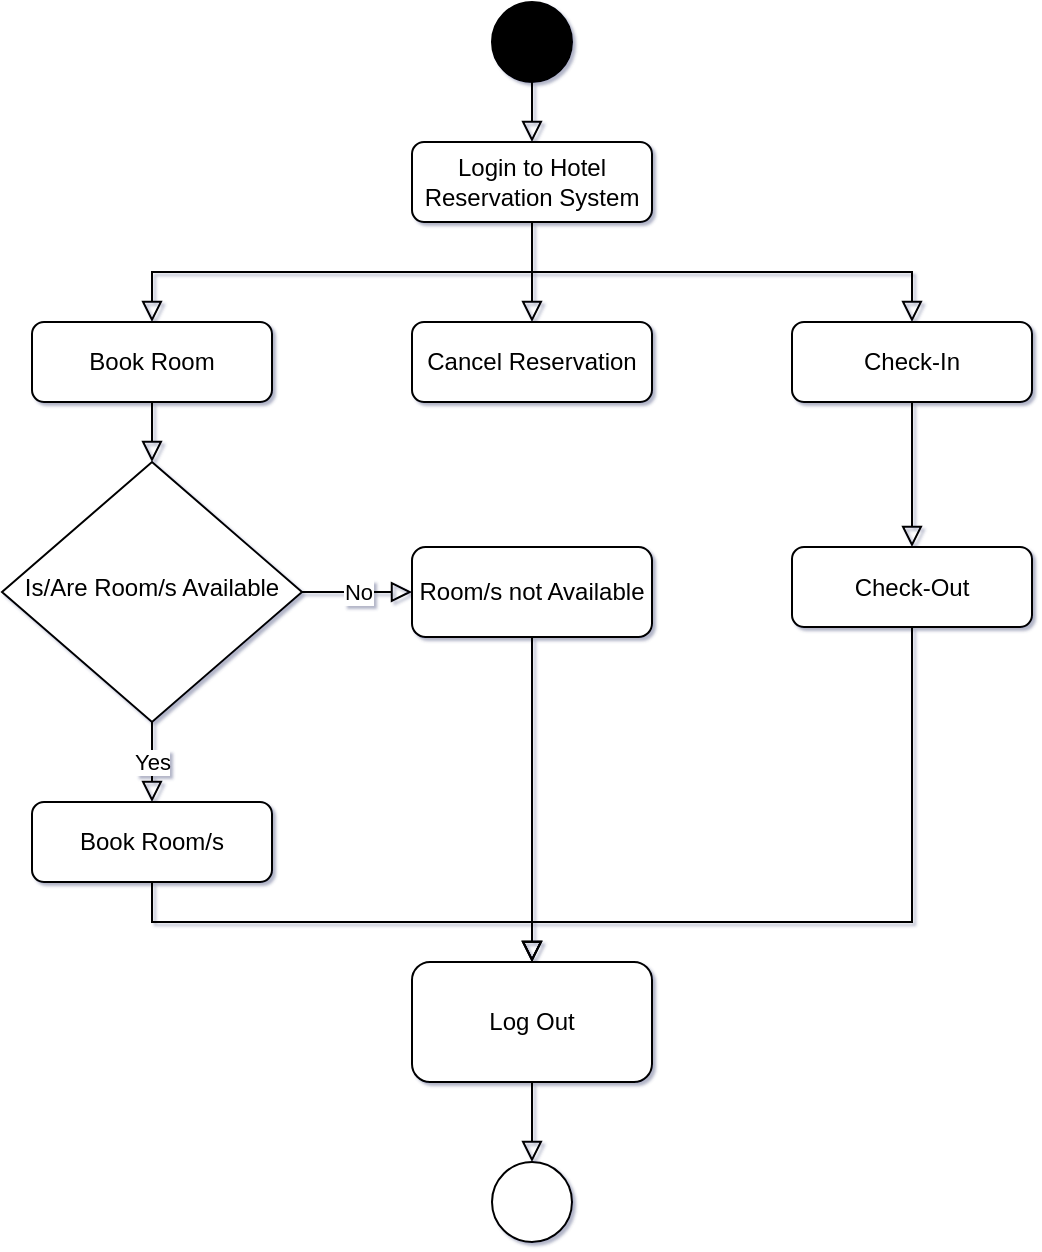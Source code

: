 <mxfile version="14.5.1" type="github">
  <diagram id="C5RBs43oDa-KdzZeNtuy" name="Page-1">
    <mxGraphModel dx="1303" dy="792" grid="1" gridSize="10" guides="1" tooltips="1" connect="1" arrows="1" fold="1" page="1" pageScale="1" pageWidth="827" pageHeight="1169" background="#ffffff" math="0" shadow="1">
      <root>
        <mxCell id="WIyWlLk6GJQsqaUBKTNV-0" />
        <mxCell id="WIyWlLk6GJQsqaUBKTNV-1" parent="WIyWlLk6GJQsqaUBKTNV-0" />
        <mxCell id="jsuH5JhSb8uhTb2a4smj-1" value="" style="rounded=0;html=1;jettySize=auto;orthogonalLoop=1;fontSize=11;endArrow=block;endFill=0;endSize=8;strokeWidth=1;shadow=0;labelBackgroundColor=none;edgeStyle=elbowEdgeStyle;entryX=0.5;entryY=0;entryDx=0;entryDy=0;elbow=vertical;labelBorderColor=none;" edge="1" parent="WIyWlLk6GJQsqaUBKTNV-1" source="jsuH5JhSb8uhTb2a4smj-2" target="jsuH5JhSb8uhTb2a4smj-13">
          <mxGeometry relative="1" as="geometry">
            <mxPoint x="301" y="250" as="targetPoint" />
          </mxGeometry>
        </mxCell>
        <mxCell id="jsuH5JhSb8uhTb2a4smj-33" value="" style="edgeStyle=elbowEdgeStyle;orthogonalLoop=1;jettySize=auto;html=1;rounded=0;elbow=vertical;shadow=0;strokeWidth=1;labelBackgroundColor=none;endFill=0;endArrow=block;endSize=8;labelBorderColor=none;" edge="1" parent="WIyWlLk6GJQsqaUBKTNV-1" source="jsuH5JhSb8uhTb2a4smj-2" target="jsuH5JhSb8uhTb2a4smj-32">
          <mxGeometry relative="1" as="geometry" />
        </mxCell>
        <mxCell id="jsuH5JhSb8uhTb2a4smj-2" value="Login to Hotel Reservation System" style="rounded=1;whiteSpace=wrap;html=1;fontSize=12;glass=0;strokeWidth=1;shadow=0;labelBorderColor=none;" vertex="1" parent="WIyWlLk6GJQsqaUBKTNV-1">
          <mxGeometry x="361" y="180" width="120" height="40" as="geometry" />
        </mxCell>
        <mxCell id="jsuH5JhSb8uhTb2a4smj-42" value="" style="edgeStyle=elbowEdgeStyle;rounded=0;jumpStyle=gap;orthogonalLoop=1;jettySize=auto;elbow=vertical;html=1;strokeColor=#000000;shadow=0;strokeWidth=1;labelBackgroundColor=none;endFill=0;endArrow=block;endSize=8;labelBorderColor=none;" edge="1" parent="WIyWlLk6GJQsqaUBKTNV-1" source="jsuH5JhSb8uhTb2a4smj-10" target="jsuH5JhSb8uhTb2a4smj-41">
          <mxGeometry relative="1" as="geometry" />
        </mxCell>
        <mxCell id="jsuH5JhSb8uhTb2a4smj-10" value="Book Room/s" style="rounded=1;whiteSpace=wrap;html=1;fontSize=12;glass=0;strokeWidth=1;shadow=0;labelBorderColor=none;" vertex="1" parent="WIyWlLk6GJQsqaUBKTNV-1">
          <mxGeometry x="171" y="510" width="120" height="40" as="geometry" />
        </mxCell>
        <mxCell id="jsuH5JhSb8uhTb2a4smj-12" value="" style="rounded=0;html=1;jettySize=auto;orthogonalLoop=1;fontSize=11;endArrow=block;endFill=0;endSize=8;strokeWidth=1;shadow=0;labelBackgroundColor=none;edgeStyle=orthogonalEdgeStyle;exitX=0.5;exitY=1;exitDx=0;exitDy=0;labelBorderColor=none;" edge="1" parent="WIyWlLk6GJQsqaUBKTNV-1" source="jsuH5JhSb8uhTb2a4smj-2" target="jsuH5JhSb8uhTb2a4smj-14">
          <mxGeometry relative="1" as="geometry">
            <mxPoint x="341" y="230" as="sourcePoint" />
            <mxPoint x="441" y="250" as="targetPoint" />
          </mxGeometry>
        </mxCell>
        <mxCell id="jsuH5JhSb8uhTb2a4smj-17" style="edgeStyle=orthogonalEdgeStyle;rounded=0;orthogonalLoop=1;jettySize=auto;html=1;exitX=0.5;exitY=1;exitDx=0;exitDy=0;entryX=0.5;entryY=0;entryDx=0;entryDy=0;shadow=0;strokeWidth=1;labelBackgroundColor=none;endFill=0;endArrow=block;endSize=8;labelBorderColor=none;" edge="1" parent="WIyWlLk6GJQsqaUBKTNV-1" source="jsuH5JhSb8uhTb2a4smj-13" target="jsuH5JhSb8uhTb2a4smj-15">
          <mxGeometry relative="1" as="geometry" />
        </mxCell>
        <mxCell id="jsuH5JhSb8uhTb2a4smj-13" value="Book Room&lt;br&gt;" style="rounded=1;whiteSpace=wrap;html=1;fontSize=12;glass=0;strokeWidth=1;shadow=0;labelBorderColor=none;" vertex="1" parent="WIyWlLk6GJQsqaUBKTNV-1">
          <mxGeometry x="171" y="270" width="120" height="40" as="geometry" />
        </mxCell>
        <mxCell id="jsuH5JhSb8uhTb2a4smj-14" value="Cancel Reservation" style="rounded=1;whiteSpace=wrap;html=1;fontSize=12;glass=0;strokeWidth=1;shadow=0;labelBorderColor=none;" vertex="1" parent="WIyWlLk6GJQsqaUBKTNV-1">
          <mxGeometry x="361" y="270" width="120" height="40" as="geometry" />
        </mxCell>
        <mxCell id="jsuH5JhSb8uhTb2a4smj-15" value="Is/Are Room/s Available" style="rhombus;whiteSpace=wrap;html=1;shadow=0;fontFamily=Helvetica;fontSize=12;align=center;strokeWidth=1;spacing=6;spacingTop=-4;labelBorderColor=none;" vertex="1" parent="WIyWlLk6GJQsqaUBKTNV-1">
          <mxGeometry x="156" y="340" width="150" height="130" as="geometry" />
        </mxCell>
        <mxCell id="jsuH5JhSb8uhTb2a4smj-23" value="" style="endArrow=block;html=1;exitX=1;exitY=0.5;exitDx=0;exitDy=0;entryX=0;entryY=0.5;entryDx=0;entryDy=0;rounded=0;shadow=0;strokeWidth=1;labelBackgroundColor=none;endFill=0;endSize=8;labelBorderColor=none;" edge="1" parent="WIyWlLk6GJQsqaUBKTNV-1" source="jsuH5JhSb8uhTb2a4smj-15" target="jsuH5JhSb8uhTb2a4smj-28">
          <mxGeometry relative="1" as="geometry">
            <mxPoint x="311" y="430" as="sourcePoint" />
            <mxPoint x="361.0" y="385" as="targetPoint" />
          </mxGeometry>
        </mxCell>
        <mxCell id="jsuH5JhSb8uhTb2a4smj-24" value="No" style="edgeLabel;resizable=0;html=1;align=center;verticalAlign=middle;labelBorderColor=none;" connectable="0" vertex="1" parent="jsuH5JhSb8uhTb2a4smj-23">
          <mxGeometry relative="1" as="geometry" />
        </mxCell>
        <mxCell id="jsuH5JhSb8uhTb2a4smj-26" value="" style="endArrow=block;html=1;exitX=0.5;exitY=1;exitDx=0;exitDy=0;entryX=0.5;entryY=0;entryDx=0;entryDy=0;rounded=0;shadow=0;strokeWidth=1;labelBackgroundColor=none;endFill=0;endSize=8;labelBorderColor=none;" edge="1" parent="WIyWlLk6GJQsqaUBKTNV-1" source="jsuH5JhSb8uhTb2a4smj-15" target="jsuH5JhSb8uhTb2a4smj-10">
          <mxGeometry relative="1" as="geometry">
            <mxPoint x="226.0" y="480" as="sourcePoint" />
            <mxPoint x="231" y="490" as="targetPoint" />
            <Array as="points">
              <mxPoint x="231" y="470" />
            </Array>
          </mxGeometry>
        </mxCell>
        <mxCell id="jsuH5JhSb8uhTb2a4smj-27" value="Yes" style="edgeLabel;resizable=0;html=1;align=center;verticalAlign=middle;labelBorderColor=none;" connectable="0" vertex="1" parent="jsuH5JhSb8uhTb2a4smj-26">
          <mxGeometry relative="1" as="geometry" />
        </mxCell>
        <mxCell id="jsuH5JhSb8uhTb2a4smj-28" value="Room/s not Available" style="rounded=1;whiteSpace=wrap;html=1;fontSize=12;glass=0;strokeWidth=1;shadow=0;labelBorderColor=none;" vertex="1" parent="WIyWlLk6GJQsqaUBKTNV-1">
          <mxGeometry x="361" y="382.5" width="120" height="45" as="geometry" />
        </mxCell>
        <mxCell id="jsuH5JhSb8uhTb2a4smj-35" value="" style="edgeStyle=elbowEdgeStyle;rounded=0;orthogonalLoop=1;jettySize=auto;elbow=vertical;html=1;strokeColor=#000000;shadow=0;strokeWidth=1;labelBackgroundColor=none;endFill=0;endArrow=block;endSize=8;labelBorderColor=none;" edge="1" parent="WIyWlLk6GJQsqaUBKTNV-1" source="jsuH5JhSb8uhTb2a4smj-32" target="jsuH5JhSb8uhTb2a4smj-34">
          <mxGeometry relative="1" as="geometry" />
        </mxCell>
        <mxCell id="jsuH5JhSb8uhTb2a4smj-32" value="Check-In" style="whiteSpace=wrap;html=1;rounded=1;shadow=0;strokeWidth=1;glass=0;labelBorderColor=none;" vertex="1" parent="WIyWlLk6GJQsqaUBKTNV-1">
          <mxGeometry x="551" y="270" width="120" height="40" as="geometry" />
        </mxCell>
        <mxCell id="jsuH5JhSb8uhTb2a4smj-34" value="Check-Out" style="whiteSpace=wrap;html=1;rounded=1;shadow=0;strokeWidth=1;glass=0;labelBorderColor=none;" vertex="1" parent="WIyWlLk6GJQsqaUBKTNV-1">
          <mxGeometry x="551" y="382.5" width="120" height="40" as="geometry" />
        </mxCell>
        <mxCell id="jsuH5JhSb8uhTb2a4smj-53" style="edgeStyle=elbowEdgeStyle;rounded=0;jumpStyle=gap;orthogonalLoop=1;jettySize=auto;elbow=vertical;html=1;exitX=0.5;exitY=1;exitDx=0;exitDy=0;entryX=0.5;entryY=0;entryDx=0;entryDy=0;strokeColor=#000000;shadow=0;strokeWidth=1;labelBackgroundColor=none;endFill=0;endArrow=block;endSize=8;" edge="1" parent="WIyWlLk6GJQsqaUBKTNV-1" source="jsuH5JhSb8uhTb2a4smj-41" target="jsuH5JhSb8uhTb2a4smj-52">
          <mxGeometry relative="1" as="geometry" />
        </mxCell>
        <mxCell id="jsuH5JhSb8uhTb2a4smj-41" value="Log Out" style="whiteSpace=wrap;html=1;rounded=1;shadow=0;strokeWidth=1;glass=0;labelBorderColor=none;" vertex="1" parent="WIyWlLk6GJQsqaUBKTNV-1">
          <mxGeometry x="361" y="590" width="120" height="60" as="geometry" />
        </mxCell>
        <mxCell id="jsuH5JhSb8uhTb2a4smj-44" value="" style="rounded=0;html=1;jettySize=auto;orthogonalLoop=1;fontSize=11;endArrow=block;endFill=0;endSize=8;strokeWidth=1;shadow=0;labelBackgroundColor=none;edgeStyle=orthogonalEdgeStyle;exitX=0.5;exitY=1;exitDx=0;exitDy=0;entryX=0.5;entryY=0;entryDx=0;entryDy=0;labelBorderColor=none;" edge="1" parent="WIyWlLk6GJQsqaUBKTNV-1" source="jsuH5JhSb8uhTb2a4smj-28" target="jsuH5JhSb8uhTb2a4smj-41">
          <mxGeometry relative="1" as="geometry">
            <mxPoint x="431" y="230" as="sourcePoint" />
            <mxPoint x="431" y="280" as="targetPoint" />
            <Array as="points">
              <mxPoint x="421" y="480" />
              <mxPoint x="421" y="480" />
            </Array>
          </mxGeometry>
        </mxCell>
        <mxCell id="jsuH5JhSb8uhTb2a4smj-45" value="" style="rounded=0;html=1;jettySize=auto;orthogonalLoop=1;fontSize=11;endArrow=block;endFill=0;endSize=8;strokeWidth=1;shadow=0;labelBackgroundColor=none;edgeStyle=orthogonalEdgeStyle;exitX=0.5;exitY=1;exitDx=0;exitDy=0;labelBorderColor=none;" edge="1" parent="WIyWlLk6GJQsqaUBKTNV-1" source="jsuH5JhSb8uhTb2a4smj-34">
          <mxGeometry relative="1" as="geometry">
            <mxPoint x="483" y="295" as="sourcePoint" />
            <mxPoint x="421" y="590" as="targetPoint" />
            <Array as="points">
              <mxPoint x="611" y="570" />
              <mxPoint x="421" y="570" />
            </Array>
          </mxGeometry>
        </mxCell>
        <mxCell id="jsuH5JhSb8uhTb2a4smj-47" style="edgeStyle=elbowEdgeStyle;rounded=0;jumpStyle=gap;orthogonalLoop=1;jettySize=auto;elbow=vertical;html=1;exitX=0.5;exitY=1;exitDx=0;exitDy=0;entryX=0.5;entryY=0;entryDx=0;entryDy=0;strokeColor=#000000;shadow=0;strokeWidth=1;labelBackgroundColor=none;endFill=0;endArrow=block;endSize=8;" edge="1" parent="WIyWlLk6GJQsqaUBKTNV-1" source="jsuH5JhSb8uhTb2a4smj-46" target="jsuH5JhSb8uhTb2a4smj-2">
          <mxGeometry relative="1" as="geometry" />
        </mxCell>
        <mxCell id="jsuH5JhSb8uhTb2a4smj-46" value="" style="ellipse;whiteSpace=wrap;html=1;aspect=fixed;fillColor=#000000;" vertex="1" parent="WIyWlLk6GJQsqaUBKTNV-1">
          <mxGeometry x="401" y="110" width="40" height="40" as="geometry" />
        </mxCell>
        <mxCell id="jsuH5JhSb8uhTb2a4smj-52" value="" style="ellipse;whiteSpace=wrap;html=1;aspect=fixed;fillColor=#FFFFFF;" vertex="1" parent="WIyWlLk6GJQsqaUBKTNV-1">
          <mxGeometry x="401" y="690" width="40" height="40" as="geometry" />
        </mxCell>
      </root>
    </mxGraphModel>
  </diagram>
</mxfile>
